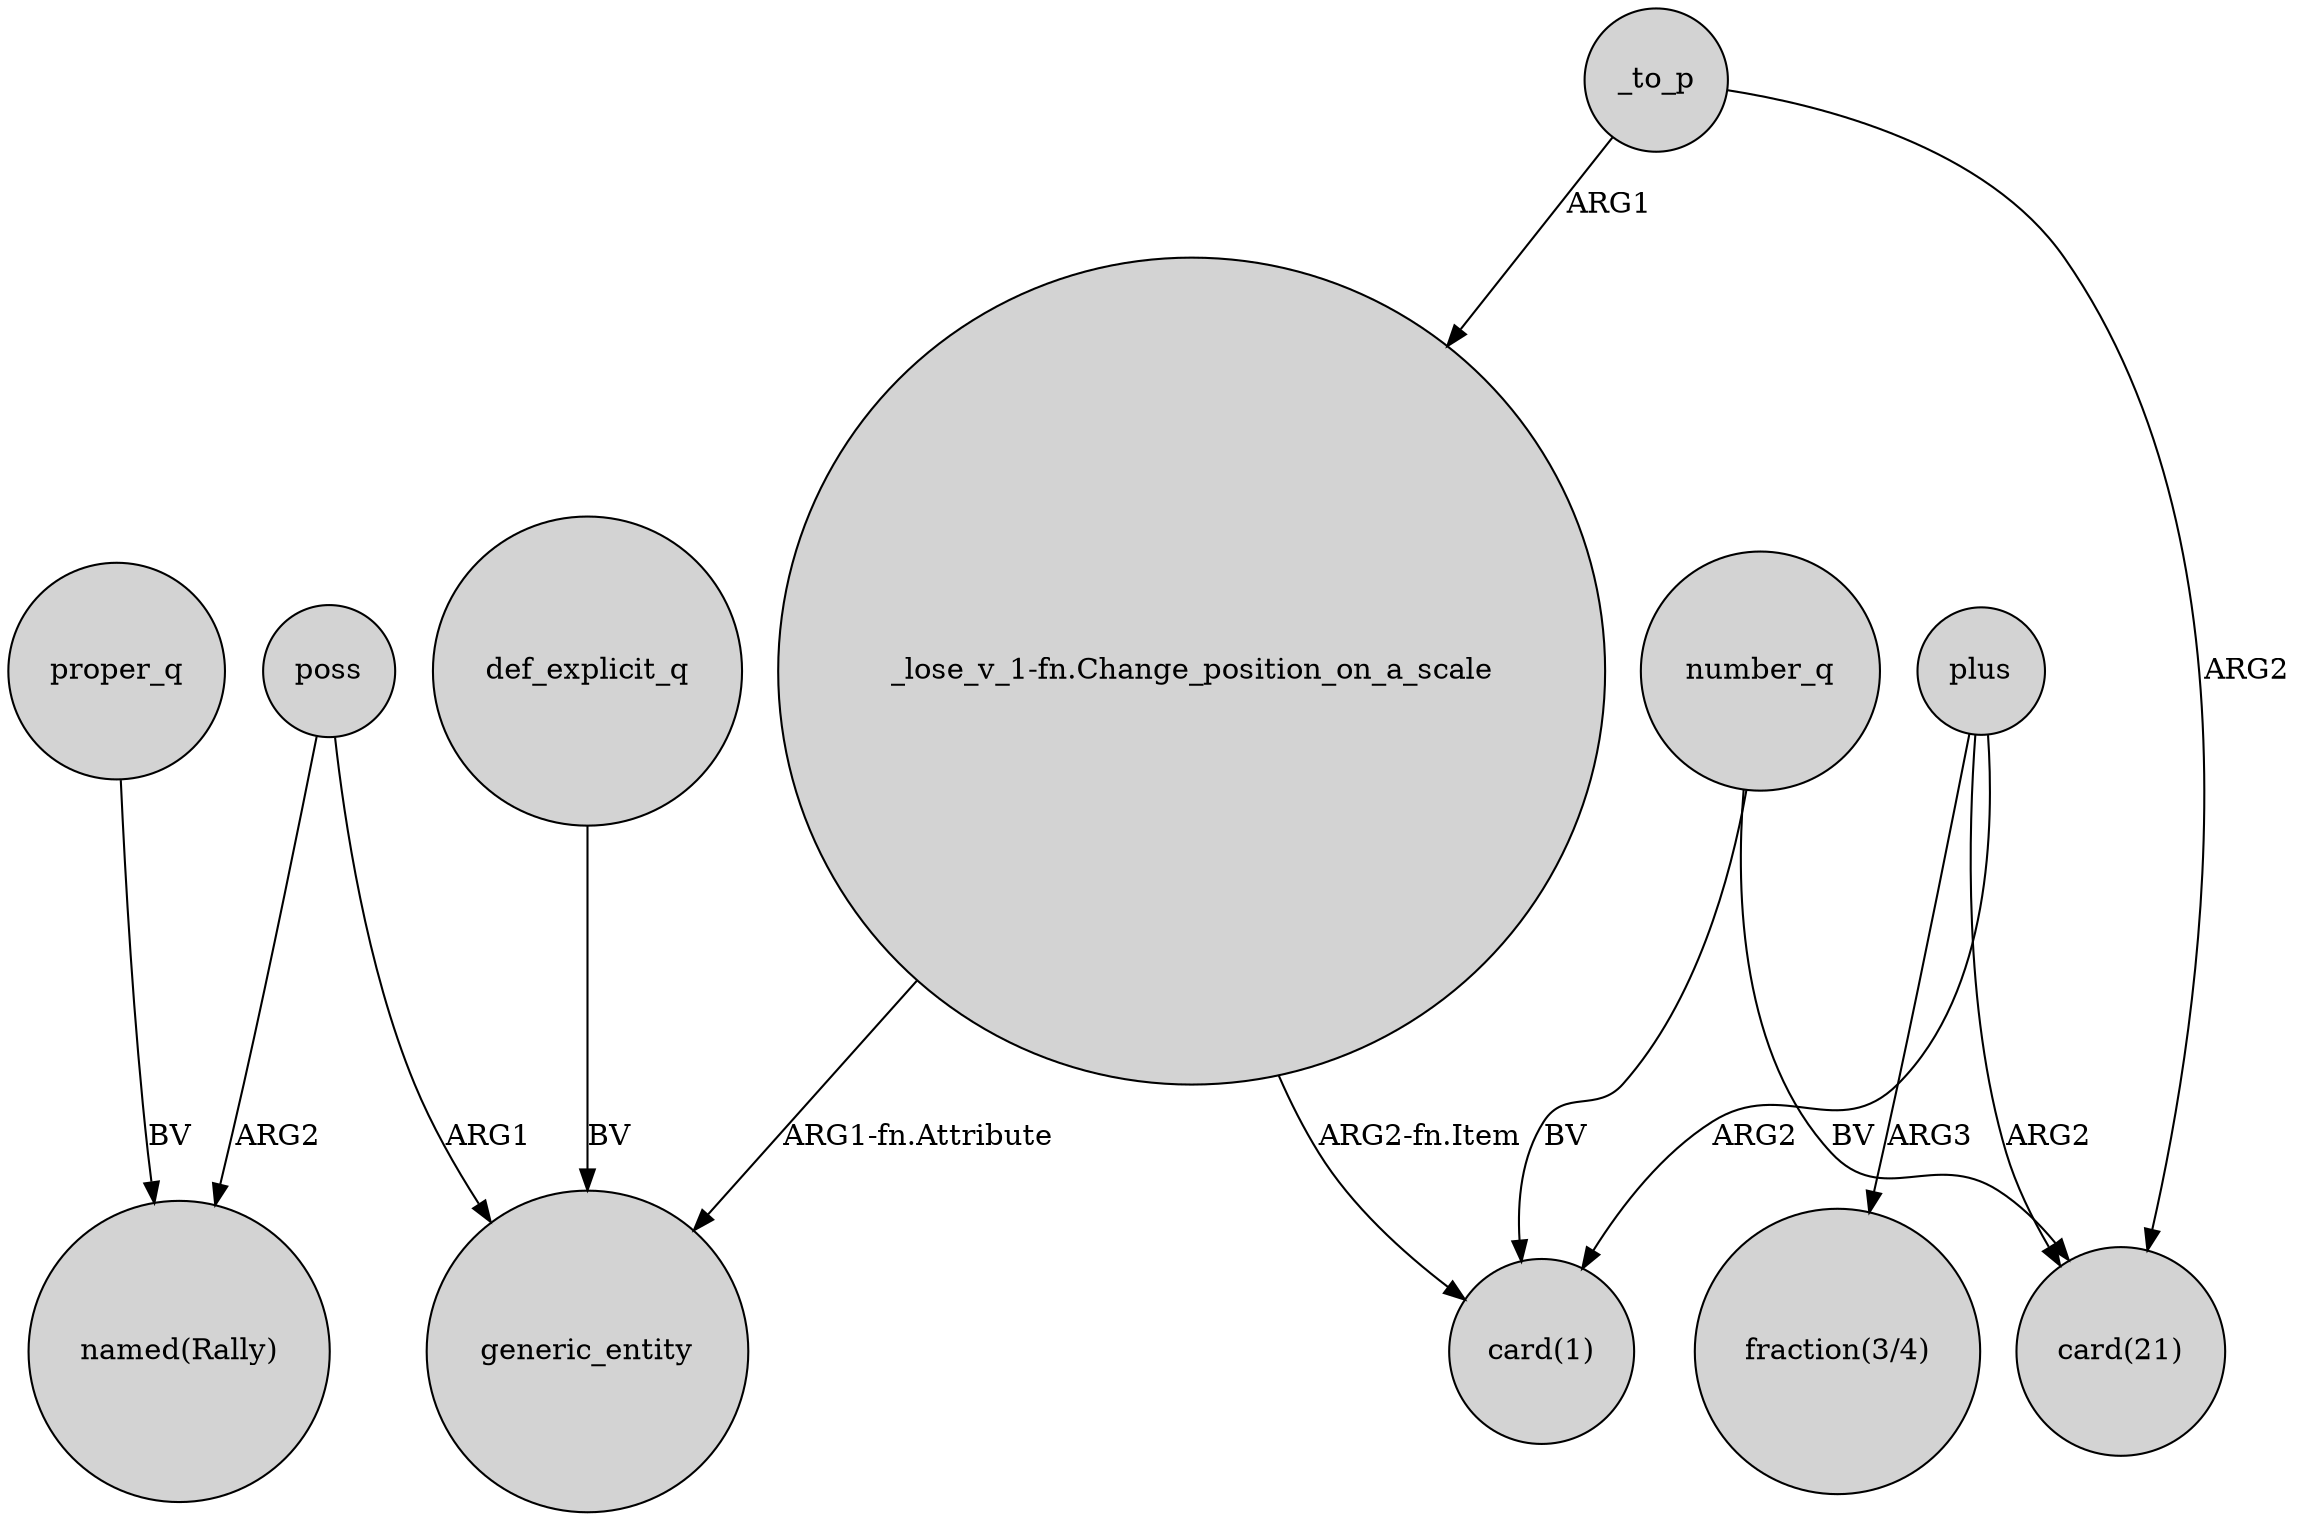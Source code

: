 digraph {
	node [shape=circle style=filled]
	poss -> generic_entity [label=ARG1]
	number_q -> "card(1)" [label=BV]
	number_q -> "card(21)" [label=BV]
	plus -> "card(1)" [label=ARG2]
	plus -> "card(21)" [label=ARG2]
	def_explicit_q -> generic_entity [label=BV]
	"_lose_v_1-fn.Change_position_on_a_scale" -> generic_entity [label="ARG1-fn.Attribute"]
	_to_p -> "card(21)" [label=ARG2]
	poss -> "named(Rally)" [label=ARG2]
	_to_p -> "_lose_v_1-fn.Change_position_on_a_scale" [label=ARG1]
	plus -> "fraction(3/4)" [label=ARG3]
	"_lose_v_1-fn.Change_position_on_a_scale" -> "card(1)" [label="ARG2-fn.Item"]
	proper_q -> "named(Rally)" [label=BV]
}
